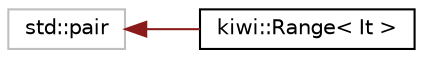 digraph "Graphical Class Hierarchy"
{
 // LATEX_PDF_SIZE
  edge [fontname="Helvetica",fontsize="10",labelfontname="Helvetica",labelfontsize="10"];
  node [fontname="Helvetica",fontsize="10",shape=record];
  rankdir="LR";
  Node75 [label="std::pair",height=0.2,width=0.4,color="grey75", fillcolor="white", style="filled",tooltip=" "];
  Node75 -> Node0 [dir="back",color="firebrick4",fontsize="10",style="solid",fontname="Helvetica"];
  Node0 [label="kiwi::Range\< It \>",height=0.2,width=0.4,color="black", fillcolor="white", style="filled",URL="$classkiwi_1_1Range.html",tooltip=" "];
}
